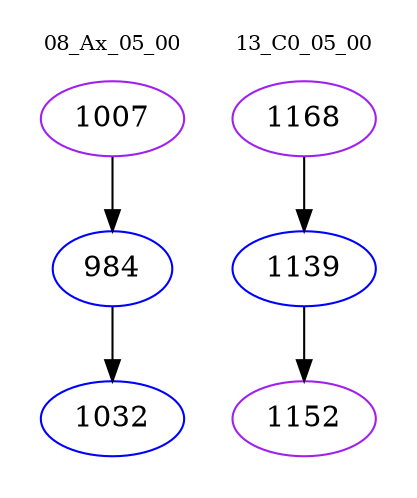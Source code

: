 digraph{
subgraph cluster_0 {
color = white
label = "08_Ax_05_00";
fontsize=10;
T0_1007 [label="1007", color="purple"]
T0_1007 -> T0_984 [color="black"]
T0_984 [label="984", color="blue"]
T0_984 -> T0_1032 [color="black"]
T0_1032 [label="1032", color="blue"]
}
subgraph cluster_1 {
color = white
label = "13_C0_05_00";
fontsize=10;
T1_1168 [label="1168", color="purple"]
T1_1168 -> T1_1139 [color="black"]
T1_1139 [label="1139", color="blue"]
T1_1139 -> T1_1152 [color="black"]
T1_1152 [label="1152", color="purple"]
}
}
